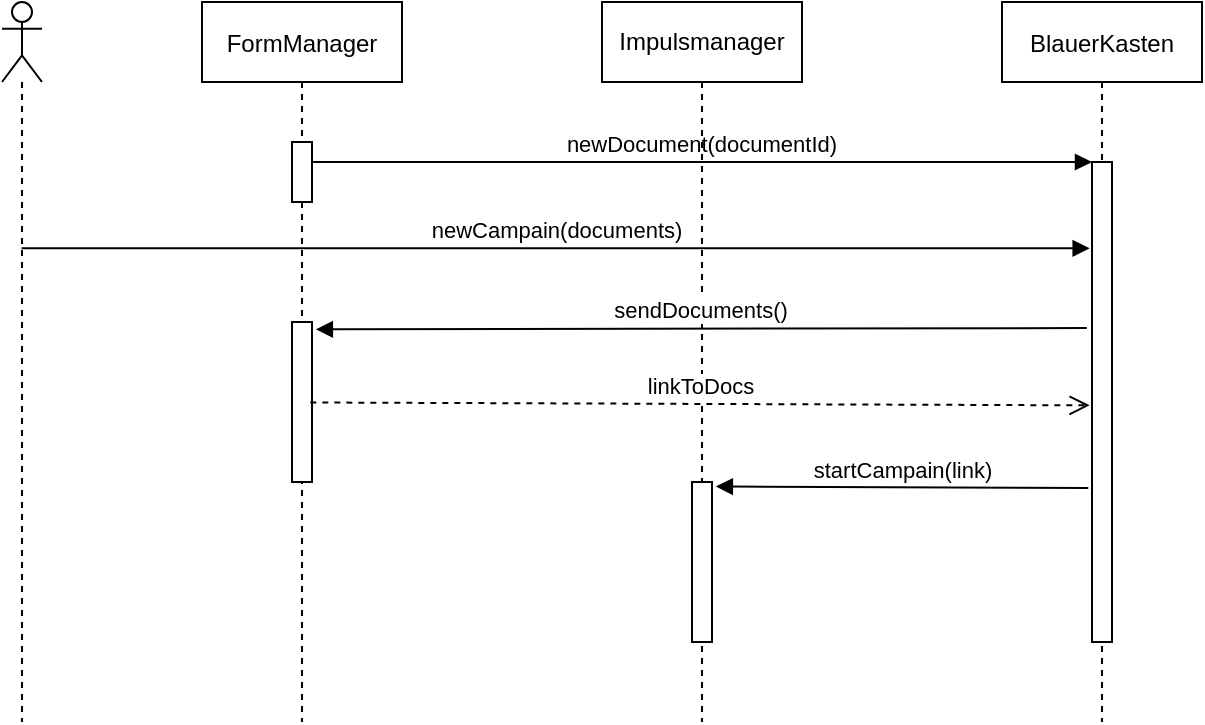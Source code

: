 <mxfile version="19.0.3" type="device"><diagram id="kgpKYQtTHZ0yAKxKKP6v" name="Page-1"><mxGraphModel dx="981" dy="606" grid="1" gridSize="10" guides="1" tooltips="1" connect="1" arrows="1" fold="1" page="1" pageScale="1" pageWidth="850" pageHeight="1100" math="0" shadow="0"><root><mxCell id="0"/><mxCell id="1" parent="0"/><mxCell id="3nuBFxr9cyL0pnOWT2aG-1" value="FormManager" style="shape=umlLifeline;perimeter=lifelinePerimeter;container=1;collapsible=0;recursiveResize=0;rounded=0;shadow=0;strokeWidth=1;" parent="1" vertex="1"><mxGeometry x="120" y="80" width="100" height="360" as="geometry"/></mxCell><mxCell id="3nuBFxr9cyL0pnOWT2aG-2" value="" style="points=[];perimeter=orthogonalPerimeter;rounded=0;shadow=0;strokeWidth=1;" parent="3nuBFxr9cyL0pnOWT2aG-1" vertex="1"><mxGeometry x="45" y="70" width="10" height="30" as="geometry"/></mxCell><mxCell id="4PjA_Deb0JU2YOqORAIx-7" value="" style="html=1;points=[];perimeter=orthogonalPerimeter;" vertex="1" parent="3nuBFxr9cyL0pnOWT2aG-1"><mxGeometry x="45" y="160" width="10" height="80" as="geometry"/></mxCell><mxCell id="3nuBFxr9cyL0pnOWT2aG-5" value="BlauerKasten" style="shape=umlLifeline;perimeter=lifelinePerimeter;container=1;collapsible=0;recursiveResize=0;rounded=0;shadow=0;strokeWidth=1;" parent="1" vertex="1"><mxGeometry x="520" y="80" width="100" height="360" as="geometry"/></mxCell><mxCell id="3nuBFxr9cyL0pnOWT2aG-6" value="" style="points=[];perimeter=orthogonalPerimeter;rounded=0;shadow=0;strokeWidth=1;" parent="3nuBFxr9cyL0pnOWT2aG-5" vertex="1"><mxGeometry x="45" y="80" width="10" height="240" as="geometry"/></mxCell><mxCell id="3nuBFxr9cyL0pnOWT2aG-8" value="newDocument(documentId)" style="verticalAlign=bottom;endArrow=block;entryX=0;entryY=0;shadow=0;strokeWidth=1;" parent="1" source="3nuBFxr9cyL0pnOWT2aG-2" target="3nuBFxr9cyL0pnOWT2aG-6" edge="1"><mxGeometry relative="1" as="geometry"><mxPoint x="380" y="170" as="sourcePoint"/></mxGeometry></mxCell><mxCell id="4PjA_Deb0JU2YOqORAIx-2" value="Impulsmanager" style="shape=umlLifeline;perimeter=lifelinePerimeter;whiteSpace=wrap;html=1;container=1;collapsible=0;recursiveResize=0;outlineConnect=0;" vertex="1" parent="1"><mxGeometry x="320" y="80" width="100" height="360" as="geometry"/></mxCell><mxCell id="4PjA_Deb0JU2YOqORAIx-10" value="" style="html=1;points=[];perimeter=orthogonalPerimeter;" vertex="1" parent="4PjA_Deb0JU2YOqORAIx-2"><mxGeometry x="45" y="240" width="10" height="80" as="geometry"/></mxCell><mxCell id="4PjA_Deb0JU2YOqORAIx-3" value="" style="shape=umlLifeline;participant=umlActor;perimeter=lifelinePerimeter;whiteSpace=wrap;html=1;container=1;collapsible=0;recursiveResize=0;verticalAlign=top;spacingTop=36;outlineConnect=0;" vertex="1" parent="1"><mxGeometry x="20" y="80" width="20" height="360" as="geometry"/></mxCell><mxCell id="4PjA_Deb0JU2YOqORAIx-4" value="newCampain(documents)" style="html=1;verticalAlign=bottom;endArrow=block;rounded=0;entryX=-0.117;entryY=0.159;entryDx=0;entryDy=0;entryPerimeter=0;" edge="1" parent="1"><mxGeometry width="80" relative="1" as="geometry"><mxPoint x="29.81" y="203.16" as="sourcePoint"/><mxPoint x="563.83" y="203.16" as="targetPoint"/></mxGeometry></mxCell><mxCell id="4PjA_Deb0JU2YOqORAIx-8" value="sendDocuments()" style="html=1;verticalAlign=bottom;endArrow=block;rounded=0;entryX=1.193;entryY=0.046;entryDx=0;entryDy=0;entryPerimeter=0;exitX=-0.255;exitY=0.346;exitDx=0;exitDy=0;exitPerimeter=0;" edge="1" parent="1" source="3nuBFxr9cyL0pnOWT2aG-6" target="4PjA_Deb0JU2YOqORAIx-7"><mxGeometry width="80" relative="1" as="geometry"><mxPoint x="340" y="230" as="sourcePoint"/><mxPoint x="420" y="230" as="targetPoint"/></mxGeometry></mxCell><mxCell id="4PjA_Deb0JU2YOqORAIx-9" value="linkToDocs" style="html=1;verticalAlign=bottom;endArrow=open;dashed=1;endSize=8;rounded=0;entryX=-0.117;entryY=0.507;entryDx=0;entryDy=0;entryPerimeter=0;exitX=0.917;exitY=0.503;exitDx=0;exitDy=0;exitPerimeter=0;" edge="1" parent="1" source="4PjA_Deb0JU2YOqORAIx-7" target="3nuBFxr9cyL0pnOWT2aG-6"><mxGeometry relative="1" as="geometry"><mxPoint x="180" y="279" as="sourcePoint"/><mxPoint x="340" y="230" as="targetPoint"/></mxGeometry></mxCell><mxCell id="4PjA_Deb0JU2YOqORAIx-11" value="startCampain(link)" style="html=1;verticalAlign=bottom;endArrow=block;rounded=0;entryX=1.193;entryY=0.028;entryDx=0;entryDy=0;entryPerimeter=0;exitX=-0.186;exitY=0.679;exitDx=0;exitDy=0;exitPerimeter=0;" edge="1" parent="1" source="3nuBFxr9cyL0pnOWT2aG-6" target="4PjA_Deb0JU2YOqORAIx-10"><mxGeometry width="80" relative="1" as="geometry"><mxPoint x="510" y="330" as="sourcePoint"/><mxPoint x="650" y="260" as="targetPoint"/></mxGeometry></mxCell></root></mxGraphModel></diagram></mxfile>